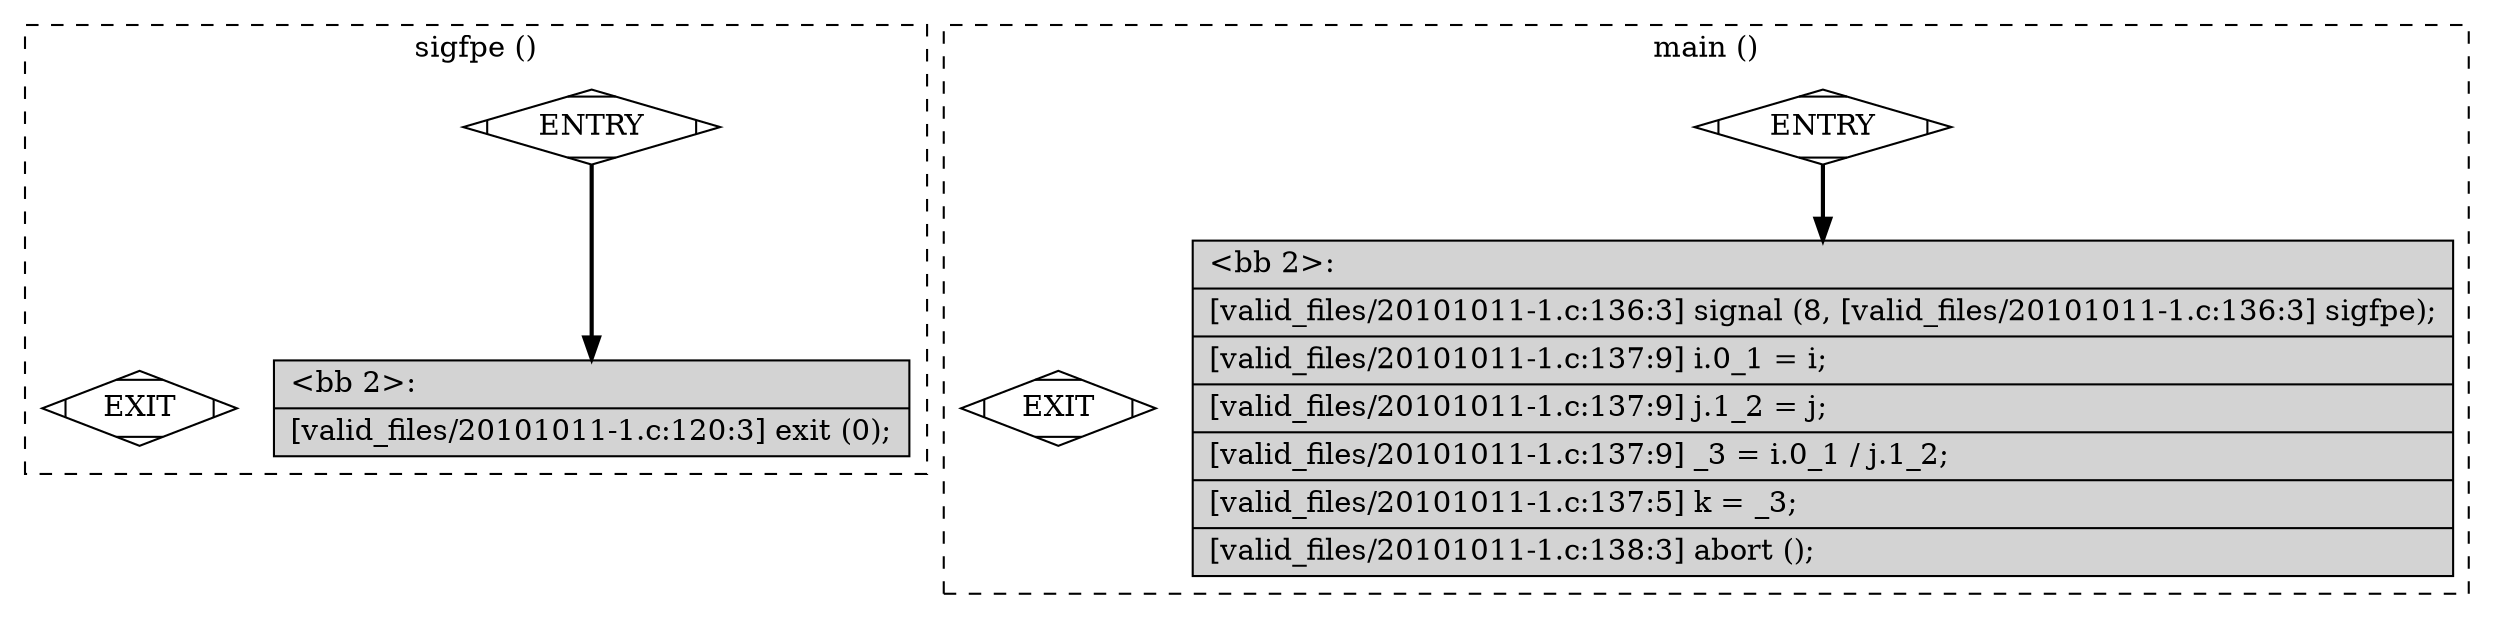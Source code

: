 digraph "a-20101011-1.c.015t.cfg" {
overlap=false;
subgraph "cluster_sigfpe" {
	style="dashed";
	color="black";
	label="sigfpe ()";
	fn_0_basic_block_0 [shape=Mdiamond,style=filled,fillcolor=white,label="ENTRY"];

	fn_0_basic_block_1 [shape=Mdiamond,style=filled,fillcolor=white,label="EXIT"];

	fn_0_basic_block_2 [shape=record,style=filled,fillcolor=lightgrey,label="{\<bb\ 2\>:\l\
|[valid_files/20101011-1.c:120:3]\ exit\ (0);\l\
}"];

	fn_0_basic_block_0:s -> fn_0_basic_block_2:n [style="solid,bold",color=black,weight=100,constraint=true];
	fn_0_basic_block_0:s -> fn_0_basic_block_1:n [style="invis",constraint=true];
}
subgraph "cluster_main" {
	style="dashed";
	color="black";
	label="main ()";
	fn_1_basic_block_0 [shape=Mdiamond,style=filled,fillcolor=white,label="ENTRY"];

	fn_1_basic_block_1 [shape=Mdiamond,style=filled,fillcolor=white,label="EXIT"];

	fn_1_basic_block_2 [shape=record,style=filled,fillcolor=lightgrey,label="{\<bb\ 2\>:\l\
|[valid_files/20101011-1.c:136:3]\ signal\ (8,\ [valid_files/20101011-1.c:136:3]\ sigfpe);\l\
|[valid_files/20101011-1.c:137:9]\ i.0_1\ =\ i;\l\
|[valid_files/20101011-1.c:137:9]\ j.1_2\ =\ j;\l\
|[valid_files/20101011-1.c:137:9]\ _3\ =\ i.0_1\ /\ j.1_2;\l\
|[valid_files/20101011-1.c:137:5]\ k\ =\ _3;\l\
|[valid_files/20101011-1.c:138:3]\ abort\ ();\l\
}"];

	fn_1_basic_block_0:s -> fn_1_basic_block_2:n [style="solid,bold",color=black,weight=100,constraint=true];
	fn_1_basic_block_0:s -> fn_1_basic_block_1:n [style="invis",constraint=true];
}
}
